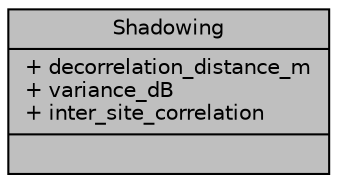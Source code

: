 digraph "Shadowing"
{
 // LATEX_PDF_SIZE
  edge [fontname="Helvetica",fontsize="10",labelfontname="Helvetica",labelfontsize="10"];
  node [fontname="Helvetica",fontsize="10",shape=record];
  Node1 [label="{Shadowing\n|+ decorrelation_distance_m\l+ variance_dB\l+ inter_site_correlation\l|}",height=0.2,width=0.4,color="black", fillcolor="grey75", style="filled", fontcolor="black",tooltip=" "];
}
